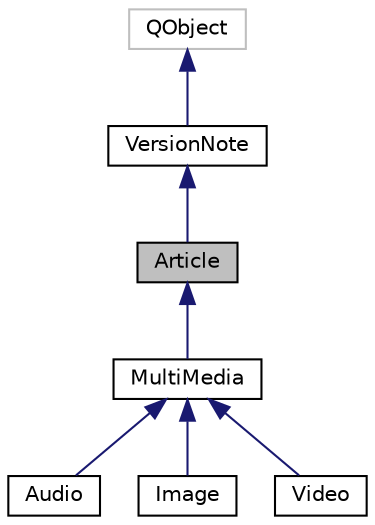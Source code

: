 digraph "Article"
{
  edge [fontname="Helvetica",fontsize="10",labelfontname="Helvetica",labelfontsize="10"];
  node [fontname="Helvetica",fontsize="10",shape=record];
  Node0 [label="Article",height=0.2,width=0.4,color="black", fillcolor="grey75", style="filled", fontcolor="black"];
  Node1 -> Node0 [dir="back",color="midnightblue",fontsize="10",style="solid",fontname="Helvetica"];
  Node1 [label="VersionNote",height=0.2,width=0.4,color="black", fillcolor="white", style="filled",URL="$class_version_note.html",tooltip="Classe abstraite qui regroupe les partie communes d&#39;une version d&#39;une Note. "];
  Node2 -> Node1 [dir="back",color="midnightblue",fontsize="10",style="solid",fontname="Helvetica"];
  Node2 [label="QObject",height=0.2,width=0.4,color="grey75", fillcolor="white", style="filled"];
  Node0 -> Node3 [dir="back",color="midnightblue",fontsize="10",style="solid",fontname="Helvetica"];
  Node3 [label="MultiMedia",height=0.2,width=0.4,color="black", fillcolor="white", style="filled",URL="$class_multi_media.html",tooltip="Classe abstraite qui généralise les informations des différentes versions multimédia (video..."];
  Node3 -> Node4 [dir="back",color="midnightblue",fontsize="10",style="solid",fontname="Helvetica"];
  Node4 [label="Audio",height=0.2,width=0.4,color="black", fillcolor="white", style="filled",URL="$class_audio.html",tooltip="Version gérant les fichiers sous forme audio (préféré les .mp3) "];
  Node3 -> Node5 [dir="back",color="midnightblue",fontsize="10",style="solid",fontname="Helvetica"];
  Node5 [label="Image",height=0.2,width=0.4,color="black", fillcolor="white", style="filled",URL="$class_image.html",tooltip="Version gérant les fichiers sous forme d&#39;image. "];
  Node3 -> Node6 [dir="back",color="midnightblue",fontsize="10",style="solid",fontname="Helvetica"];
  Node6 [label="Video",height=0.2,width=0.4,color="black", fillcolor="white", style="filled",URL="$class_video.html",tooltip="Version gérant les fichiers sous forme de vidéo (peu de format pris en compte, préféré les ..."];
}
